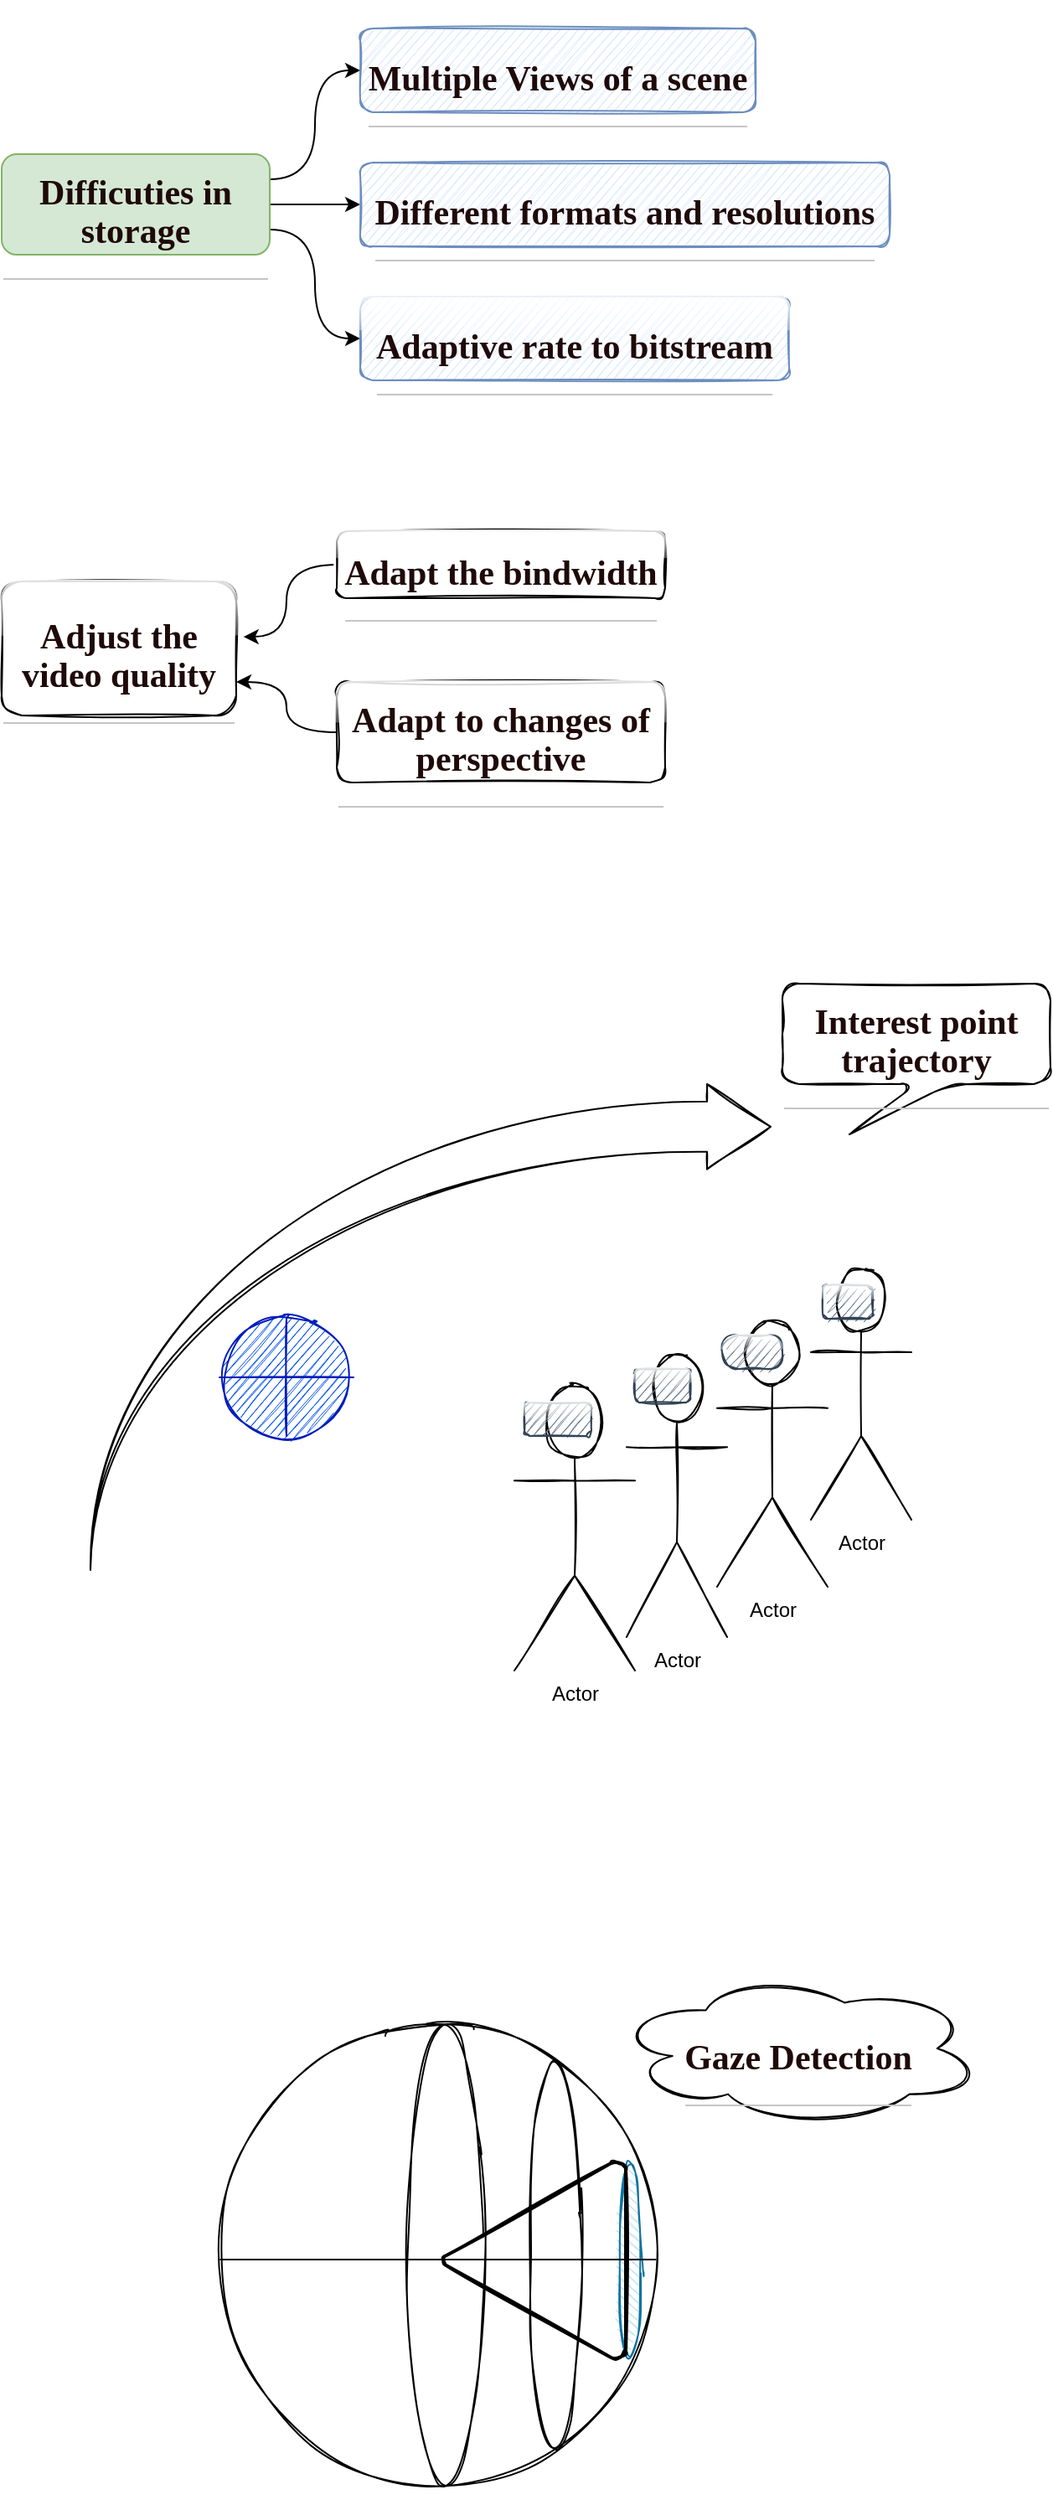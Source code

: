 <mxfile version="14.1.9" type="device"><diagram id="odnpptEkq9uSk4Lr1yfy" name="Page-1"><mxGraphModel dx="1038" dy="580" grid="1" gridSize="10" guides="1" tooltips="1" connect="1" arrows="1" fold="1" page="1" pageScale="1" pageWidth="827" pageHeight="1169" math="0" shadow="0"><root><mxCell id="0"/><mxCell id="1" parent="0"/><mxCell id="mmwD3V27vZzhabCzTuCO-5" style="edgeStyle=orthogonalEdgeStyle;rounded=0;orthogonalLoop=1;jettySize=auto;html=1;exitX=1;exitY=0.25;exitDx=0;exitDy=0;entryX=0;entryY=0.5;entryDx=0;entryDy=0;curved=1;" edge="1" parent="1" source="mmwD3V27vZzhabCzTuCO-1" target="mmwD3V27vZzhabCzTuCO-2"><mxGeometry relative="1" as="geometry"/></mxCell><mxCell id="mmwD3V27vZzhabCzTuCO-6" style="edgeStyle=orthogonalEdgeStyle;curved=1;rounded=0;orthogonalLoop=1;jettySize=auto;html=1;exitX=1;exitY=0.5;exitDx=0;exitDy=0;entryX=0;entryY=0.5;entryDx=0;entryDy=0;" edge="1" parent="1" source="mmwD3V27vZzhabCzTuCO-1" target="mmwD3V27vZzhabCzTuCO-3"><mxGeometry relative="1" as="geometry"/></mxCell><mxCell id="mmwD3V27vZzhabCzTuCO-7" style="edgeStyle=orthogonalEdgeStyle;curved=1;rounded=0;orthogonalLoop=1;jettySize=auto;html=1;exitX=1;exitY=0.75;exitDx=0;exitDy=0;entryX=0;entryY=0.5;entryDx=0;entryDy=0;" edge="1" parent="1" source="mmwD3V27vZzhabCzTuCO-1" target="mmwD3V27vZzhabCzTuCO-4"><mxGeometry relative="1" as="geometry"/></mxCell><mxCell id="mmwD3V27vZzhabCzTuCO-1" value="&lt;h2 style=&quot;box-sizing: border-box ; margin-top: 2em ; margin-bottom: 0.5em ; font-weight: normal ; line-height: 1.3em ; border-bottom: 1px solid rgb(197 , 197 , 197) ; padding-bottom: 0.812em ; border-top-color: rgb(197 , 197 , 197) ; border-right-color: rgb(197 , 197 , 197) ; border-left-color: rgb(197 , 197 , 197) ; position: relative ; color: rgb(31 , 9 , 9)&quot;&gt;&lt;span class=&quot;md-pair-s md-expand&quot; style=&quot;box-sizing: border-box&quot;&gt;&lt;strong style=&quot;box-sizing: border-box&quot;&gt;&lt;font face=&quot;Garamond&quot; style=&quot;font-size: 21px ; line-height: 80%&quot;&gt;Difficuties in storage&lt;/font&gt;&lt;/strong&gt;&lt;/span&gt;&lt;/h2&gt;" style="rounded=1;whiteSpace=wrap;html=1;align=center;fillColor=#d5e8d4;strokeColor=#82b366;" vertex="1" parent="1"><mxGeometry x="80" y="115" width="160" height="60" as="geometry"/></mxCell><mxCell id="mmwD3V27vZzhabCzTuCO-2" value="&lt;h2 style=&quot;box-sizing: border-box ; margin-top: 2em ; margin-bottom: 0.5em ; font-weight: normal ; line-height: 1.3em ; border-bottom: 1px solid rgb(197 , 197 , 197) ; padding-bottom: 0.812em ; border-top-color: rgb(197 , 197 , 197) ; border-right-color: rgb(197 , 197 , 197) ; border-left-color: rgb(197 , 197 , 197) ; position: relative ; color: rgb(31 , 9 , 9)&quot;&gt;&lt;span class=&quot;md-pair-s md-expand&quot; style=&quot;box-sizing: border-box&quot;&gt;&lt;strong style=&quot;box-sizing: border-box&quot;&gt;&lt;font face=&quot;Garamond&quot; style=&quot;font-size: 21px ; line-height: 16.8px&quot;&gt;Multiple Views of a scene&lt;/font&gt;&lt;/strong&gt;&lt;/span&gt;&lt;/h2&gt;" style="rounded=1;whiteSpace=wrap;html=1;shadow=0;sketch=1;fillColor=#dae8fc;strokeColor=#6c8ebf;" vertex="1" parent="1"><mxGeometry x="294" y="40" width="236" height="50" as="geometry"/></mxCell><mxCell id="mmwD3V27vZzhabCzTuCO-3" value="&lt;h2 style=&quot;box-sizing: border-box ; margin-top: 2em ; margin-bottom: 0.5em ; font-weight: normal ; line-height: 1.3em ; border-bottom: 1px solid rgb(197 , 197 , 197) ; padding-bottom: 0.812em ; border-top-color: rgb(197 , 197 , 197) ; border-right-color: rgb(197 , 197 , 197) ; border-left-color: rgb(197 , 197 , 197) ; position: relative ; color: rgb(31 , 9 , 9)&quot;&gt;&lt;span class=&quot;md-pair-s md-expand&quot; style=&quot;box-sizing: border-box&quot;&gt;&lt;strong style=&quot;box-sizing: border-box&quot;&gt;&lt;font face=&quot;Garamond&quot; style=&quot;font-size: 21px ; line-height: 16.8px&quot;&gt;Different formats and resolutions&lt;/font&gt;&lt;/strong&gt;&lt;/span&gt;&lt;/h2&gt;" style="rounded=1;whiteSpace=wrap;html=1;sketch=1;fillColor=#dae8fc;strokeColor=#6c8ebf;" vertex="1" parent="1"><mxGeometry x="294" y="120" width="316" height="50" as="geometry"/></mxCell><mxCell id="mmwD3V27vZzhabCzTuCO-4" value="&lt;h2 style=&quot;box-sizing: border-box ; margin-top: 2em ; margin-bottom: 0.5em ; font-weight: normal ; line-height: 1.3em ; border-bottom: 1px solid rgb(197 , 197 , 197) ; padding-bottom: 0.812em ; border-top-color: rgb(197 , 197 , 197) ; border-right-color: rgb(197 , 197 , 197) ; border-left-color: rgb(197 , 197 , 197) ; position: relative ; color: rgb(31 , 9 , 9)&quot;&gt;&lt;span class=&quot;md-pair-s md-expand&quot; style=&quot;box-sizing: border-box&quot;&gt;&lt;strong style=&quot;box-sizing: border-box&quot;&gt;&lt;font face=&quot;Garamond&quot; style=&quot;font-size: 21px ; line-height: 16.8px&quot;&gt;Adaptive rate to bitstream&lt;/font&gt;&lt;/strong&gt;&lt;/span&gt;&lt;/h2&gt;" style="rounded=1;whiteSpace=wrap;html=1;sketch=1;glass=1;fillColor=#dae8fc;strokeColor=#6c8ebf;" vertex="1" parent="1"><mxGeometry x="294" y="200" width="256" height="50" as="geometry"/></mxCell><mxCell id="mmwD3V27vZzhabCzTuCO-8" value="&lt;h2 style=&quot;box-sizing: border-box ; margin-top: 2em ; margin-bottom: 0.5em ; font-weight: normal ; line-height: 1.3em ; border-bottom: 1px solid rgb(197 , 197 , 197) ; padding-bottom: 0.812em ; border-top-color: rgb(197 , 197 , 197) ; border-right-color: rgb(197 , 197 , 197) ; border-left-color: rgb(197 , 197 , 197) ; position: relative ; color: rgb(31 , 9 , 9)&quot;&gt;&lt;span class=&quot;md-pair-s md-expand&quot; style=&quot;box-sizing: border-box&quot;&gt;&lt;strong style=&quot;box-sizing: border-box&quot;&gt;&lt;font face=&quot;Garamond&quot; style=&quot;font-size: 21px ; line-height: 16.8px&quot;&gt;Adjust the video quality&lt;/font&gt;&lt;/strong&gt;&lt;/span&gt;&lt;/h2&gt;" style="rounded=1;whiteSpace=wrap;html=1;shadow=0;glass=1;sketch=1;" vertex="1" parent="1"><mxGeometry x="80" y="370" width="140" height="80" as="geometry"/></mxCell><mxCell id="mmwD3V27vZzhabCzTuCO-11" style="edgeStyle=orthogonalEdgeStyle;curved=1;rounded=0;orthogonalLoop=1;jettySize=auto;html=1;exitX=0;exitY=0.5;exitDx=0;exitDy=0;entryX=1.031;entryY=0.413;entryDx=0;entryDy=0;entryPerimeter=0;" edge="1" parent="1" source="mmwD3V27vZzhabCzTuCO-9" target="mmwD3V27vZzhabCzTuCO-8"><mxGeometry relative="1" as="geometry"/></mxCell><mxCell id="mmwD3V27vZzhabCzTuCO-9" value="&lt;h2 style=&quot;box-sizing: border-box ; margin-top: 2em ; margin-bottom: 0.5em ; font-weight: normal ; line-height: 1.3em ; border-bottom: 1px solid rgb(197 , 197 , 197) ; padding-bottom: 0.812em ; border-top-color: rgb(197 , 197 , 197) ; border-right-color: rgb(197 , 197 , 197) ; border-left-color: rgb(197 , 197 , 197) ; position: relative ; color: rgb(31 , 9 , 9)&quot;&gt;&lt;span class=&quot;md-pair-s md-expand&quot; style=&quot;box-sizing: border-box&quot;&gt;&lt;strong style=&quot;box-sizing: border-box&quot;&gt;&lt;font face=&quot;Garamond&quot; style=&quot;font-size: 21px ; line-height: 16.8px&quot;&gt;Adapt the bindwidth&lt;/font&gt;&lt;/strong&gt;&lt;/span&gt;&lt;/h2&gt;" style="rounded=1;whiteSpace=wrap;html=1;shadow=0;glass=1;sketch=1;" vertex="1" parent="1"><mxGeometry x="280" y="340" width="196" height="40" as="geometry"/></mxCell><mxCell id="mmwD3V27vZzhabCzTuCO-12" style="edgeStyle=orthogonalEdgeStyle;curved=1;rounded=0;orthogonalLoop=1;jettySize=auto;html=1;exitX=0;exitY=0.5;exitDx=0;exitDy=0;entryX=1;entryY=0.75;entryDx=0;entryDy=0;" edge="1" parent="1" source="mmwD3V27vZzhabCzTuCO-10" target="mmwD3V27vZzhabCzTuCO-8"><mxGeometry relative="1" as="geometry"/></mxCell><mxCell id="mmwD3V27vZzhabCzTuCO-10" value="&lt;h2 style=&quot;box-sizing: border-box ; margin-top: 2em ; margin-bottom: 0.5em ; font-weight: normal ; line-height: 1.3em ; border-bottom: 1px solid rgb(197 , 197 , 197) ; padding-bottom: 0.812em ; border-top-color: rgb(197 , 197 , 197) ; border-right-color: rgb(197 , 197 , 197) ; border-left-color: rgb(197 , 197 , 197) ; position: relative ; color: rgb(31 , 9 , 9)&quot;&gt;&lt;span class=&quot;md-pair-s md-expand&quot; style=&quot;box-sizing: border-box&quot;&gt;&lt;strong style=&quot;box-sizing: border-box&quot;&gt;&lt;font face=&quot;Garamond&quot; style=&quot;font-size: 21px ; line-height: 16.8px&quot;&gt;Adapt to changes of perspective&lt;/font&gt;&lt;/strong&gt;&lt;/span&gt;&lt;/h2&gt;" style="rounded=1;whiteSpace=wrap;html=1;shadow=0;glass=1;sketch=1;" vertex="1" parent="1"><mxGeometry x="280" y="430" width="196" height="60" as="geometry"/></mxCell><mxCell id="mmwD3V27vZzhabCzTuCO-13" value="Actor" style="shape=umlActor;verticalLabelPosition=bottom;verticalAlign=top;html=1;outlineConnect=0;rounded=1;shadow=0;glass=1;sketch=1;" vertex="1" parent="1"><mxGeometry x="563" y="780" width="60" height="150" as="geometry"/></mxCell><mxCell id="mmwD3V27vZzhabCzTuCO-16" value="Actor" style="shape=umlActor;verticalLabelPosition=bottom;verticalAlign=top;html=1;outlineConnect=0;rounded=1;shadow=0;glass=1;sketch=1;" vertex="1" parent="1"><mxGeometry x="507" y="810" width="66" height="160" as="geometry"/></mxCell><mxCell id="mmwD3V27vZzhabCzTuCO-17" value="Actor" style="shape=umlActor;verticalLabelPosition=bottom;verticalAlign=top;html=1;outlineConnect=0;rounded=1;shadow=0;glass=1;sketch=1;" vertex="1" parent="1"><mxGeometry x="453" y="830" width="60" height="170" as="geometry"/></mxCell><mxCell id="mmwD3V27vZzhabCzTuCO-26" value="" style="html=1;shadow=0;dashed=0;align=center;verticalAlign=middle;shape=mxgraph.arrows2.jumpInArrow;dy=15;dx=38;arrowHead=50.8;rounded=1;glass=1;sketch=1;" vertex="1" parent="1"><mxGeometry x="133" y="670" width="406" height="290" as="geometry"/></mxCell><mxCell id="mmwD3V27vZzhabCzTuCO-27" value="Actor" style="shape=umlActor;verticalLabelPosition=bottom;verticalAlign=top;html=1;outlineConnect=0;rounded=1;shadow=0;glass=1;sketch=1;" vertex="1" parent="1"><mxGeometry x="386" y="850" width="72" height="170" as="geometry"/></mxCell><mxCell id="mmwD3V27vZzhabCzTuCO-28" value="" style="shape=orEllipse;perimeter=ellipsePerimeter;whiteSpace=wrap;html=1;backgroundOutline=1;rounded=1;shadow=0;glass=1;sketch=1;fillColor=#0050ef;strokeColor=#001DBC;fontColor=#ffffff;" vertex="1" parent="1"><mxGeometry x="210" y="810" width="80" height="70" as="geometry"/></mxCell><mxCell id="mmwD3V27vZzhabCzTuCO-29" value="&lt;h2 style=&quot;box-sizing: border-box ; margin-top: 2em ; margin-bottom: 0.5em ; font-weight: normal ; line-height: 1.3em ; border-bottom: 1px solid rgb(197 , 197 , 197) ; padding-bottom: 0.812em ; border-top-color: rgb(197 , 197 , 197) ; border-right-color: rgb(197 , 197 , 197) ; border-left-color: rgb(197 , 197 , 197) ; position: relative ; color: rgb(31 , 9 , 9)&quot;&gt;&lt;span class=&quot;md-pair-s md-expand&quot; style=&quot;box-sizing: border-box&quot;&gt;&lt;strong style=&quot;box-sizing: border-box&quot;&gt;&lt;font face=&quot;Garamond&quot; style=&quot;font-size: 21px ; line-height: 16.8px&quot;&gt;Interest point trajectory&lt;/font&gt;&lt;/strong&gt;&lt;/span&gt;&lt;/h2&gt;" style="shape=callout;whiteSpace=wrap;html=1;perimeter=calloutPerimeter;rounded=1;shadow=0;glass=1;sketch=1;direction=east;position2=0.25;" vertex="1" parent="1"><mxGeometry x="546" y="610" width="160" height="90" as="geometry"/></mxCell><mxCell id="mmwD3V27vZzhabCzTuCO-30" value="" style="rounded=1;whiteSpace=wrap;html=1;shadow=0;glass=1;sketch=1;fillColor=#647687;strokeColor=#314354;fontColor=#ffffff;" vertex="1" parent="1"><mxGeometry x="392" y="860" width="40" height="20" as="geometry"/></mxCell><mxCell id="mmwD3V27vZzhabCzTuCO-31" value="" style="rounded=1;whiteSpace=wrap;html=1;shadow=0;glass=1;sketch=1;fillColor=#647687;strokeColor=#314354;fontColor=#ffffff;" vertex="1" parent="1"><mxGeometry x="458" y="840" width="33" height="20" as="geometry"/></mxCell><mxCell id="mmwD3V27vZzhabCzTuCO-34" value="" style="rounded=1;whiteSpace=wrap;html=1;shadow=0;glass=1;sketch=1;arcSize=50;fillColor=#647687;strokeColor=#314354;fontColor=#ffffff;" vertex="1" parent="1"><mxGeometry x="510" y="820" width="36" height="20" as="geometry"/></mxCell><mxCell id="mmwD3V27vZzhabCzTuCO-35" value="" style="rounded=1;whiteSpace=wrap;html=1;shadow=0;glass=1;sketch=1;fillColor=#647687;strokeColor=#314354;fontColor=#ffffff;" vertex="1" parent="1"><mxGeometry x="570" y="790" width="30" height="20" as="geometry"/></mxCell><mxCell id="mmwD3V27vZzhabCzTuCO-39" value="" style="ellipse;whiteSpace=wrap;html=1;rounded=1;shadow=0;glass=1;sketch=1;rotation=90;" vertex="1" parent="1"><mxGeometry x="200" y="1346" width="290" height="45" as="geometry"/></mxCell><mxCell id="mmwD3V27vZzhabCzTuCO-40" value="" style="ellipse;whiteSpace=wrap;html=1;aspect=fixed;rounded=1;shadow=0;glass=1;sketch=1;fillColor=none;" vertex="1" parent="1"><mxGeometry x="203" y="1231" width="275" height="275" as="geometry"/></mxCell><mxCell id="mmwD3V27vZzhabCzTuCO-41" value="" style="ellipse;whiteSpace=wrap;html=1;rounded=1;shadow=0;glass=1;sketch=1;rotation=90;fillColor=#b1ddf0;strokeColor=#10739e;" vertex="1" parent="1"><mxGeometry x="393.5" y="1365.25" width="123" height="13.5" as="geometry"/></mxCell><mxCell id="mmwD3V27vZzhabCzTuCO-44" value="" style="strokeWidth=2;html=1;shape=mxgraph.flowchart.extract_or_measurement;whiteSpace=wrap;rounded=1;shadow=0;glass=1;sketch=1;fillColor=none;gradientColor=none;rotation=-90;" vertex="1" parent="1"><mxGeometry x="339.25" y="1317.25" width="117" height="109.5" as="geometry"/></mxCell><mxCell id="mmwD3V27vZzhabCzTuCO-45" value="" style="ellipse;whiteSpace=wrap;html=1;rounded=1;shadow=0;glass=1;sketch=1;rotation=90;fillColor=none;" vertex="1" parent="1"><mxGeometry x="288.5" y="1353.75" width="243.5" height="30" as="geometry"/></mxCell><mxCell id="mmwD3V27vZzhabCzTuCO-47" value="" style="endArrow=none;html=1;" edge="1" parent="1"><mxGeometry width="50" height="50" relative="1" as="geometry"><mxPoint x="210.25" y="1371.5" as="sourcePoint"/><mxPoint x="470.75" y="1371.5" as="targetPoint"/></mxGeometry></mxCell><mxCell id="mmwD3V27vZzhabCzTuCO-50" value="&lt;h2 style=&quot;box-sizing: border-box ; margin-top: 2em ; margin-bottom: 0.5em ; font-weight: normal ; line-height: 1.3em ; border-bottom: 1px solid rgb(197 , 197 , 197) ; padding-bottom: 0.812em ; border-top-color: rgb(197 , 197 , 197) ; border-right-color: rgb(197 , 197 , 197) ; border-left-color: rgb(197 , 197 , 197) ; position: relative ; color: rgb(31 , 9 , 9)&quot;&gt;&lt;span class=&quot;md-pair-s md-expand&quot; style=&quot;box-sizing: border-box&quot;&gt;&lt;strong style=&quot;box-sizing: border-box&quot;&gt;&lt;font face=&quot;Garamond&quot; style=&quot;font-size: 21px ; line-height: 16.8px&quot;&gt;Gaze Detection&lt;/font&gt;&lt;/strong&gt;&lt;/span&gt;&lt;/h2&gt;" style="ellipse;shape=cloud;whiteSpace=wrap;html=1;rounded=1;shadow=0;glass=1;sketch=1;gradientColor=none;fillColor=#FFFFFF;" vertex="1" parent="1"><mxGeometry x="445" y="1200" width="221" height="91" as="geometry"/></mxCell></root></mxGraphModel></diagram></mxfile>
